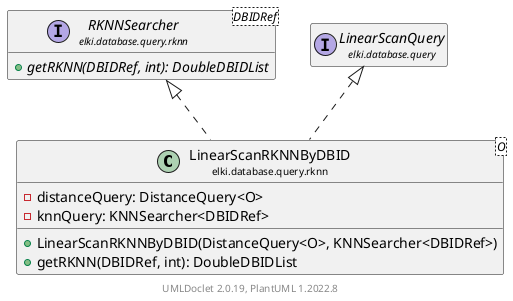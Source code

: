 @startuml
    remove .*\.(Instance|Par|Parameterizer|Factory)$
    set namespaceSeparator none
    hide empty fields
    hide empty methods

    class "<size:14>LinearScanRKNNByDBID\n<size:10>elki.database.query.rknn" as elki.database.query.rknn.LinearScanRKNNByDBID<O> [[LinearScanRKNNByDBID.html]] {
        -distanceQuery: DistanceQuery<O>
        -knnQuery: KNNSearcher<DBIDRef>
        +LinearScanRKNNByDBID(DistanceQuery<O>, KNNSearcher<DBIDRef>)
        +getRKNN(DBIDRef, int): DoubleDBIDList
    }

    interface "<size:14>RKNNSearcher\n<size:10>elki.database.query.rknn" as elki.database.query.rknn.RKNNSearcher<DBIDRef> [[RKNNSearcher.html]] {
        {abstract} +getRKNN(DBIDRef, int): DoubleDBIDList
    }
    interface "<size:14>LinearScanQuery\n<size:10>elki.database.query" as elki.database.query.LinearScanQuery [[../LinearScanQuery.html]]

    elki.database.query.rknn.RKNNSearcher <|.. elki.database.query.rknn.LinearScanRKNNByDBID
    elki.database.query.LinearScanQuery <|.. elki.database.query.rknn.LinearScanRKNNByDBID

    center footer UMLDoclet 2.0.19, PlantUML 1.2022.8
@enduml
